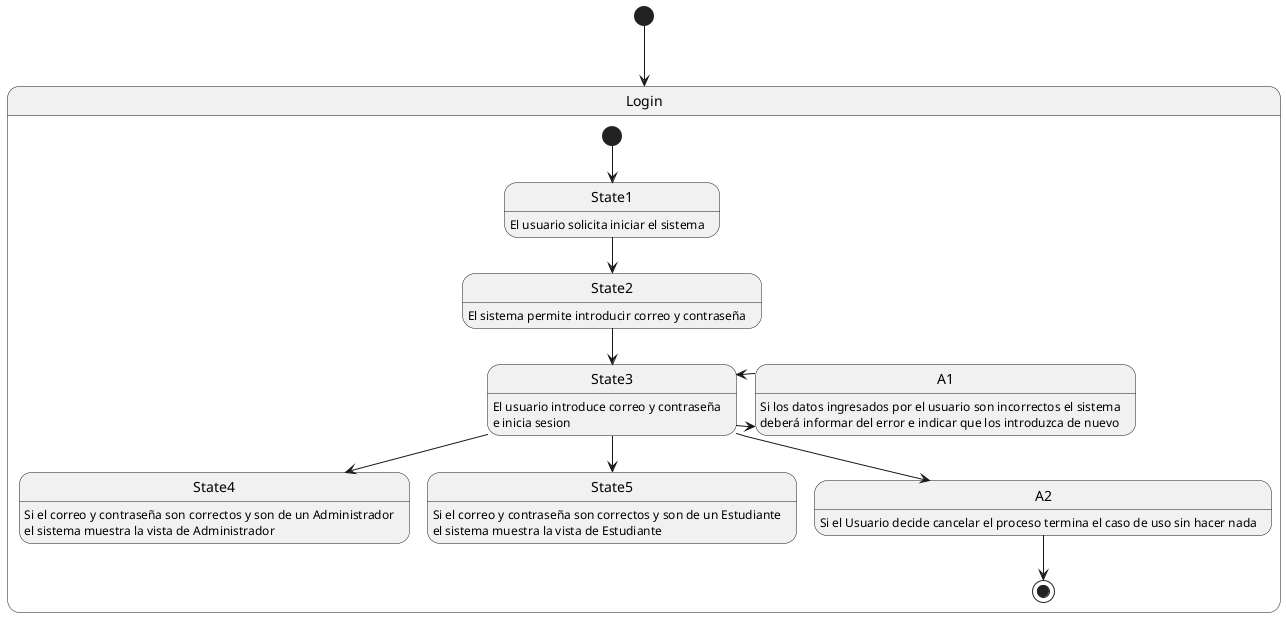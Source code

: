 @startuml
[*]-->Login
state Login{
    [*]-->State1
    State1:El usuario solicita iniciar el sistema
    State1-->State2
    State2:El sistema permite introducir correo y contraseña
    State2-->State3
    State3:El usuario introduce correo y contraseña
    State3:e inicia sesion
    State3-->State4
    State4:Si el correo y contraseña son correctos y son de un Administrador
    State4:el sistema muestra la vista de Administrador
    State3-->State5
    State5:Si el correo y contraseña son correctos y son de un Estudiante
    State5:el sistema muestra la vista de Estudiante
    State3->A1
    A1:Si los datos ingresados por el usuario son incorrectos el sistema
    A1:deberá informar del error e indicar que los introduzca de nuevo
    A1->State3
    State3-->A2
    A2-->[*]
    A2:Si el Usuario decide cancelar el proceso termina el caso de uso sin hacer nada
}

@enduml